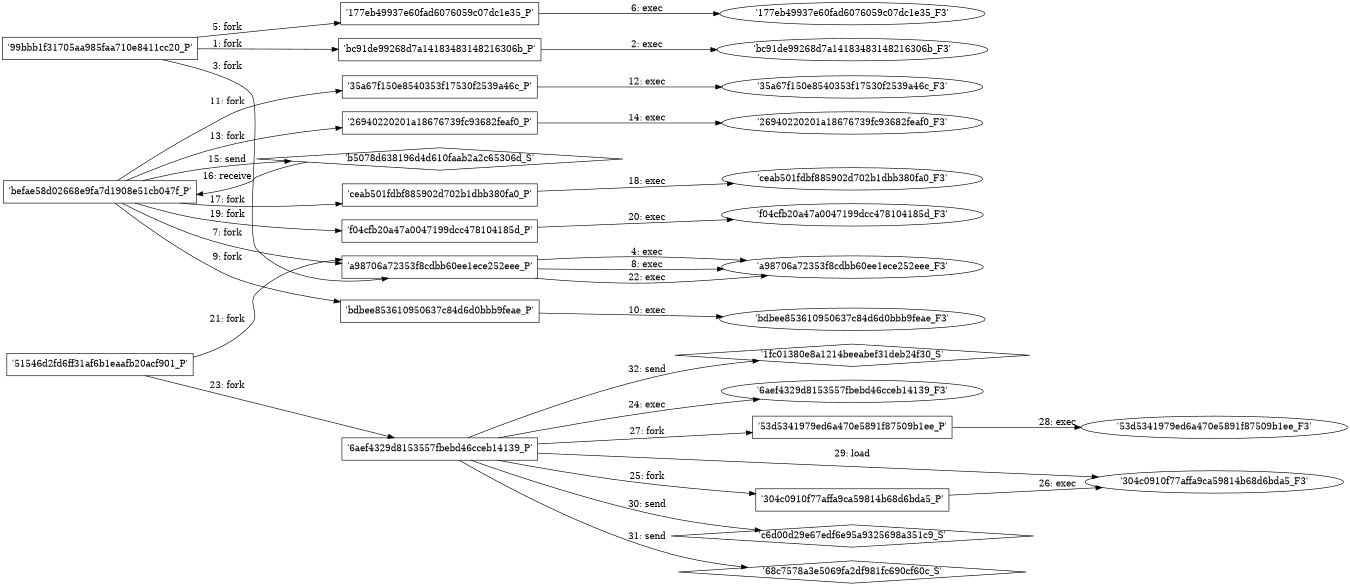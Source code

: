digraph "D:\Learning\Paper\apt\基于CTI的攻击预警\Dataset\攻击图\ASGfromALLCTI\Microsoft Patch Tuesday - June 2016.dot" {
rankdir="LR"
size="9"
fixedsize="false"
splines="true"
nodesep=0.3
ranksep=0
fontsize=10
overlap="scalexy"
engine= "neato"
	"'99bbb1f31705aa985faa710e8411cc20_P'" [node_type=Process shape=box]
	"'bc91de99268d7a14183483148216306b_P'" [node_type=Process shape=box]
	"'99bbb1f31705aa985faa710e8411cc20_P'" -> "'bc91de99268d7a14183483148216306b_P'" [label="1: fork"]
	"'bc91de99268d7a14183483148216306b_P'" [node_type=Process shape=box]
	"'bc91de99268d7a14183483148216306b_F3'" [node_type=File shape=ellipse]
	"'bc91de99268d7a14183483148216306b_P'" -> "'bc91de99268d7a14183483148216306b_F3'" [label="2: exec"]
	"'99bbb1f31705aa985faa710e8411cc20_P'" [node_type=Process shape=box]
	"'a98706a72353f8cdbb60ee1ece252eee_P'" [node_type=Process shape=box]
	"'99bbb1f31705aa985faa710e8411cc20_P'" -> "'a98706a72353f8cdbb60ee1ece252eee_P'" [label="3: fork"]
	"'a98706a72353f8cdbb60ee1ece252eee_P'" [node_type=Process shape=box]
	"'a98706a72353f8cdbb60ee1ece252eee_F3'" [node_type=File shape=ellipse]
	"'a98706a72353f8cdbb60ee1ece252eee_P'" -> "'a98706a72353f8cdbb60ee1ece252eee_F3'" [label="4: exec"]
	"'99bbb1f31705aa985faa710e8411cc20_P'" [node_type=Process shape=box]
	"'177eb49937e60fad6076059c07dc1e35_P'" [node_type=Process shape=box]
	"'99bbb1f31705aa985faa710e8411cc20_P'" -> "'177eb49937e60fad6076059c07dc1e35_P'" [label="5: fork"]
	"'177eb49937e60fad6076059c07dc1e35_P'" [node_type=Process shape=box]
	"'177eb49937e60fad6076059c07dc1e35_F3'" [node_type=File shape=ellipse]
	"'177eb49937e60fad6076059c07dc1e35_P'" -> "'177eb49937e60fad6076059c07dc1e35_F3'" [label="6: exec"]
	"'befae58d02668e9fa7d1908e51cb047f_P'" [node_type=Process shape=box]
	"'a98706a72353f8cdbb60ee1ece252eee_P'" [node_type=Process shape=box]
	"'befae58d02668e9fa7d1908e51cb047f_P'" -> "'a98706a72353f8cdbb60ee1ece252eee_P'" [label="7: fork"]
	"'a98706a72353f8cdbb60ee1ece252eee_P'" [node_type=Process shape=box]
	"'a98706a72353f8cdbb60ee1ece252eee_F3'" [node_type=File shape=ellipse]
	"'a98706a72353f8cdbb60ee1ece252eee_P'" -> "'a98706a72353f8cdbb60ee1ece252eee_F3'" [label="8: exec"]
	"'befae58d02668e9fa7d1908e51cb047f_P'" [node_type=Process shape=box]
	"'bdbee853610950637c84d6d0bbb9feae_P'" [node_type=Process shape=box]
	"'befae58d02668e9fa7d1908e51cb047f_P'" -> "'bdbee853610950637c84d6d0bbb9feae_P'" [label="9: fork"]
	"'bdbee853610950637c84d6d0bbb9feae_P'" [node_type=Process shape=box]
	"'bdbee853610950637c84d6d0bbb9feae_F3'" [node_type=File shape=ellipse]
	"'bdbee853610950637c84d6d0bbb9feae_P'" -> "'bdbee853610950637c84d6d0bbb9feae_F3'" [label="10: exec"]
	"'befae58d02668e9fa7d1908e51cb047f_P'" [node_type=Process shape=box]
	"'35a67f150e8540353f17530f2539a46c_P'" [node_type=Process shape=box]
	"'befae58d02668e9fa7d1908e51cb047f_P'" -> "'35a67f150e8540353f17530f2539a46c_P'" [label="11: fork"]
	"'35a67f150e8540353f17530f2539a46c_P'" [node_type=Process shape=box]
	"'35a67f150e8540353f17530f2539a46c_F3'" [node_type=File shape=ellipse]
	"'35a67f150e8540353f17530f2539a46c_P'" -> "'35a67f150e8540353f17530f2539a46c_F3'" [label="12: exec"]
	"'befae58d02668e9fa7d1908e51cb047f_P'" [node_type=Process shape=box]
	"'26940220201a18676739fc93682feaf0_P'" [node_type=Process shape=box]
	"'befae58d02668e9fa7d1908e51cb047f_P'" -> "'26940220201a18676739fc93682feaf0_P'" [label="13: fork"]
	"'26940220201a18676739fc93682feaf0_P'" [node_type=Process shape=box]
	"'26940220201a18676739fc93682feaf0_F3'" [node_type=File shape=ellipse]
	"'26940220201a18676739fc93682feaf0_P'" -> "'26940220201a18676739fc93682feaf0_F3'" [label="14: exec"]
	"'b5078d638196d4d610faab2a2c65306d_S'" [node_type=Socket shape=diamond]
	"'befae58d02668e9fa7d1908e51cb047f_P'" [node_type=Process shape=box]
	"'befae58d02668e9fa7d1908e51cb047f_P'" -> "'b5078d638196d4d610faab2a2c65306d_S'" [label="15: send"]
	"'b5078d638196d4d610faab2a2c65306d_S'" -> "'befae58d02668e9fa7d1908e51cb047f_P'" [label="16: receive"]
	"'befae58d02668e9fa7d1908e51cb047f_P'" [node_type=Process shape=box]
	"'ceab501fdbf885902d702b1dbb380fa0_P'" [node_type=Process shape=box]
	"'befae58d02668e9fa7d1908e51cb047f_P'" -> "'ceab501fdbf885902d702b1dbb380fa0_P'" [label="17: fork"]
	"'ceab501fdbf885902d702b1dbb380fa0_P'" [node_type=Process shape=box]
	"'ceab501fdbf885902d702b1dbb380fa0_F3'" [node_type=File shape=ellipse]
	"'ceab501fdbf885902d702b1dbb380fa0_P'" -> "'ceab501fdbf885902d702b1dbb380fa0_F3'" [label="18: exec"]
	"'befae58d02668e9fa7d1908e51cb047f_P'" [node_type=Process shape=box]
	"'f04cfb20a47a0047199dcc478104185d_P'" [node_type=Process shape=box]
	"'befae58d02668e9fa7d1908e51cb047f_P'" -> "'f04cfb20a47a0047199dcc478104185d_P'" [label="19: fork"]
	"'f04cfb20a47a0047199dcc478104185d_P'" [node_type=Process shape=box]
	"'f04cfb20a47a0047199dcc478104185d_F3'" [node_type=File shape=ellipse]
	"'f04cfb20a47a0047199dcc478104185d_P'" -> "'f04cfb20a47a0047199dcc478104185d_F3'" [label="20: exec"]
	"'51546d2fd6ff31af6b1eaafb20acf901_P'" [node_type=Process shape=box]
	"'a98706a72353f8cdbb60ee1ece252eee_P'" [node_type=Process shape=box]
	"'51546d2fd6ff31af6b1eaafb20acf901_P'" -> "'a98706a72353f8cdbb60ee1ece252eee_P'" [label="21: fork"]
	"'a98706a72353f8cdbb60ee1ece252eee_P'" [node_type=Process shape=box]
	"'a98706a72353f8cdbb60ee1ece252eee_F3'" [node_type=File shape=ellipse]
	"'a98706a72353f8cdbb60ee1ece252eee_P'" -> "'a98706a72353f8cdbb60ee1ece252eee_F3'" [label="22: exec"]
	"'51546d2fd6ff31af6b1eaafb20acf901_P'" [node_type=Process shape=box]
	"'6aef4329d8153557fbebd46cceb14139_P'" [node_type=Process shape=box]
	"'51546d2fd6ff31af6b1eaafb20acf901_P'" -> "'6aef4329d8153557fbebd46cceb14139_P'" [label="23: fork"]
	"'6aef4329d8153557fbebd46cceb14139_P'" [node_type=Process shape=box]
	"'6aef4329d8153557fbebd46cceb14139_F3'" [node_type=File shape=ellipse]
	"'6aef4329d8153557fbebd46cceb14139_P'" -> "'6aef4329d8153557fbebd46cceb14139_F3'" [label="24: exec"]
	"'6aef4329d8153557fbebd46cceb14139_P'" [node_type=Process shape=box]
	"'304c0910f77affa9ca59814b68d6bda5_P'" [node_type=Process shape=box]
	"'6aef4329d8153557fbebd46cceb14139_P'" -> "'304c0910f77affa9ca59814b68d6bda5_P'" [label="25: fork"]
	"'304c0910f77affa9ca59814b68d6bda5_P'" [node_type=Process shape=box]
	"'304c0910f77affa9ca59814b68d6bda5_F3'" [node_type=File shape=ellipse]
	"'304c0910f77affa9ca59814b68d6bda5_P'" -> "'304c0910f77affa9ca59814b68d6bda5_F3'" [label="26: exec"]
	"'6aef4329d8153557fbebd46cceb14139_P'" [node_type=Process shape=box]
	"'53d5341979ed6a470e5891f87509b1ee_P'" [node_type=Process shape=box]
	"'6aef4329d8153557fbebd46cceb14139_P'" -> "'53d5341979ed6a470e5891f87509b1ee_P'" [label="27: fork"]
	"'53d5341979ed6a470e5891f87509b1ee_P'" [node_type=Process shape=box]
	"'53d5341979ed6a470e5891f87509b1ee_F3'" [node_type=File shape=ellipse]
	"'53d5341979ed6a470e5891f87509b1ee_P'" -> "'53d5341979ed6a470e5891f87509b1ee_F3'" [label="28: exec"]
	"'304c0910f77affa9ca59814b68d6bda5_F3'" [node_type=file shape=ellipse]
	"'6aef4329d8153557fbebd46cceb14139_P'" [node_type=Process shape=box]
	"'6aef4329d8153557fbebd46cceb14139_P'" -> "'304c0910f77affa9ca59814b68d6bda5_F3'" [label="29: load"]
	"'c6d00d29e67edf6e95a9325698a351c9_S'" [node_type=Socket shape=diamond]
	"'6aef4329d8153557fbebd46cceb14139_P'" [node_type=Process shape=box]
	"'6aef4329d8153557fbebd46cceb14139_P'" -> "'c6d00d29e67edf6e95a9325698a351c9_S'" [label="30: send"]
	"'68c7578a3e5069fa2df981fc690cf60c_S'" [node_type=Socket shape=diamond]
	"'6aef4329d8153557fbebd46cceb14139_P'" [node_type=Process shape=box]
	"'6aef4329d8153557fbebd46cceb14139_P'" -> "'68c7578a3e5069fa2df981fc690cf60c_S'" [label="31: send"]
	"'1fc01380e8a1214beeabef31deb24f30_S'" [node_type=Socket shape=diamond]
	"'6aef4329d8153557fbebd46cceb14139_P'" [node_type=Process shape=box]
	"'6aef4329d8153557fbebd46cceb14139_P'" -> "'1fc01380e8a1214beeabef31deb24f30_S'" [label="32: send"]
}
